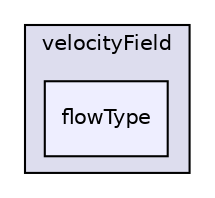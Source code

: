 digraph "applications/utilities/postProcessing/velocityField/flowType" {
  bgcolor=transparent;
  compound=true
  node [ fontsize="10", fontname="Helvetica"];
  edge [ labelfontsize="10", labelfontname="Helvetica"];
  subgraph clusterdir_31d73b4cf03cda8c2fb51c01c16bda9c {
    graph [ bgcolor="#ddddee", pencolor="black", label="velocityField" fontname="Helvetica", fontsize="10", URL="dir_31d73b4cf03cda8c2fb51c01c16bda9c.html"]
  dir_21f34248e214441e74c0f2d64b385b04 [shape=box, label="flowType", style="filled", fillcolor="#eeeeff", pencolor="black", URL="dir_21f34248e214441e74c0f2d64b385b04.html"];
  }
}
